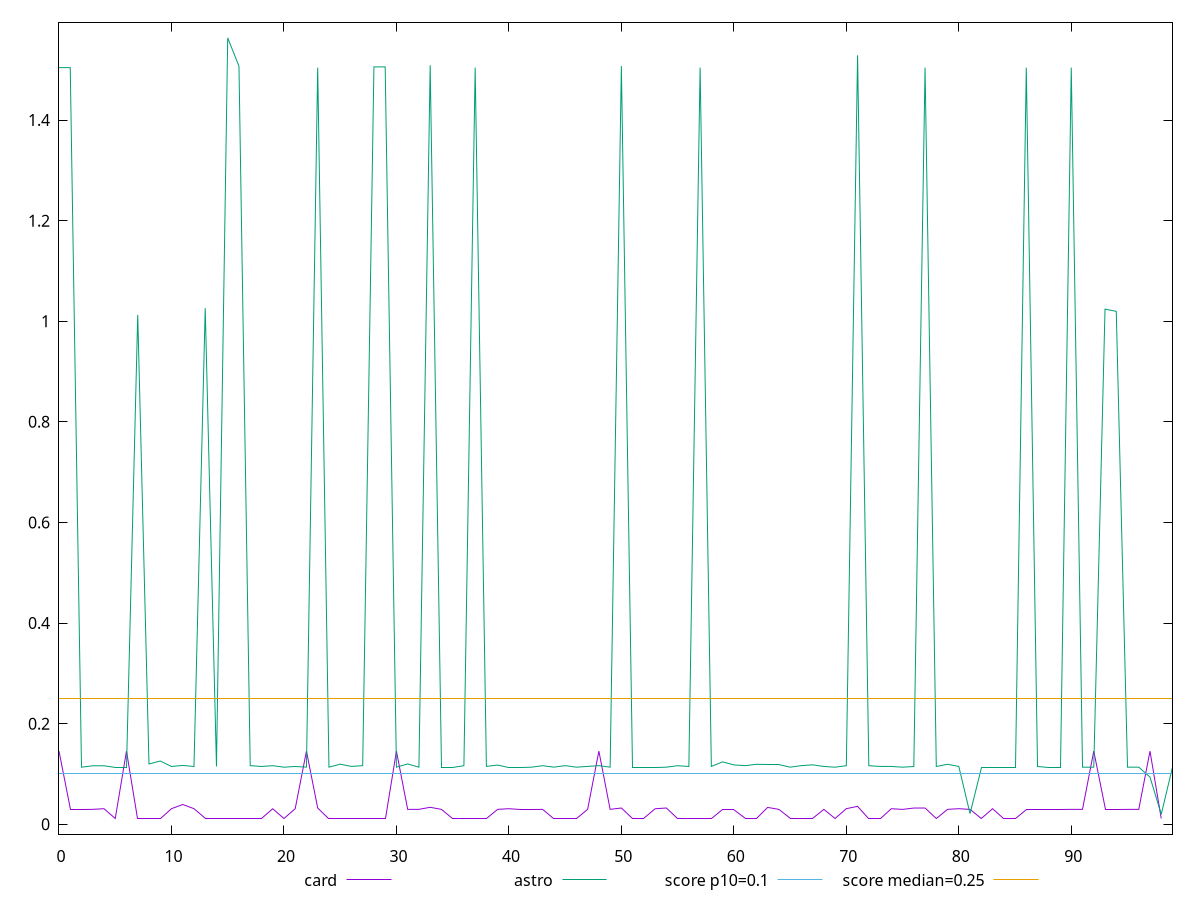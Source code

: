 reset

$card <<EOF
0 0.14525024043189155
1 0.029541317092047797
2 0.029541317092047797
3 0.0295999108420478
4 0.0308596764670478
5 0.011352840529547797
6 0.14530883418189156
7 0.011352840529547797
8 0.011352840529547797
9 0.011352840529547797
10 0.0308596764670478
11 0.039209285842047796
12 0.0309548913107978
13 0.011352840529547797
14 0.011352840529547797
15 0.011352840529547797
16 0.011352840529547797
17 0.011352840529547797
18 0.011352840529547797
19 0.030786434279547796
20 0.011352840529547797
21 0.0308596764670478
22 0.14525024043189155
23 0.032200008498297794
24 0.011352840529547797
25 0.011352840529547797
26 0.011352840529547797
27 0.011352840529547797
28 0.011352840529547797
29 0.011352840529547797
30 0.14525024043189155
31 0.029541317092047797
32 0.0295999108420478
33 0.0336648522482978
34 0.029541317092047797
35 0.011352840529547797
36 0.011352840529547797
37 0.011352840529547797
38 0.011352840529547797
39 0.0295999108420478
40 0.0308596764670478
41 0.0295999108420478
42 0.0295999108420478
43 0.029541317092047797
44 0.011352840529547797
45 0.011352840529547797
46 0.011352840529547797
47 0.029541317092047797
48 0.14530883418189156
49 0.0295999108420478
50 0.0322634850607978
51 0.011352840529547797
52 0.011352840529547797
53 0.030762020217047797
54 0.0322634850607978
55 0.011352840529547797
56 0.011352840529547797
57 0.011352840529547797
58 0.011352840529547797
59 0.0295999108420478
60 0.0295999108420478
61 0.011352840529547797
62 0.011352840529547797
63 0.033435360060797795
64 0.0295999108420478
65 0.011352840529547797
66 0.011352840529547797
67 0.011352840529547797
68 0.029541317092047797
69 0.011352840529547797
70 0.0309548913107978
71 0.035532528029547795
72 0.011352840529547797
73 0.011352840529547797
74 0.0308596764670478
75 0.0295046959982978
76 0.032200008498297794
77 0.0322634850607978
78 0.011352840529547797
79 0.0295999108420478
80 0.0308596764670478
81 0.029541317092047797
82 0.011352840529547797
83 0.0308596764670478
84 0.011352840529547797
85 0.011352840529547797
86 0.0295999108420478
87 0.0295999108420478
88 0.029541317092047797
89 0.029541317092047797
90 0.0295999108420478
91 0.029541317092047797
92 0.14525024043189155
93 0.029541317092047797
94 0.029541317092047797
95 0.0295046959982978
96 0.029541317092047797
97 0.14530883418189156
98 0.011352840529547797
EOF

$astro <<EOF
0 1.5042375946044921
1 1.504274215698242
2 0.11342529296875001
3 0.11616455078125
4 0.11628906250000001
5 0.11348388671875
6 0.11348388671875
7 1.0125903320312502
8 0.11982666015625001
9 0.12570068359375
10 0.11484619140625
11 0.11688232421875001
12 0.11484619140625
13 1.02607666015625
14 0.11484619140625
15 1.5633829116821287
16 1.5072014617919922
17 0.11648437500000001
18 0.11485595703125
19 0.1163525390625
20 0.11342529296875001
21 0.11480712890625
22 0.11348388671875
23 1.5043328094482422
24 0.11348388671875
25 0.1193408203125
26 0.11494140625
27 0.11648437500000001
28 1.505790328979492
29 1.5056951141357422
30 0.11342529296875001
31 0.11982666015625001
32 0.11342529296875001
33 1.5089470672607421
34 0.11348388671875
35 0.11348388671875
36 0.1163525390625
37 1.5043328094482422
38 0.11494140625
39 0.1176708984375
40 0.11348388671875
41 0.11348388671875
42 0.11342529296875001
43 0.1163525390625
44 0.11348388671875
45 0.11648437500000001
46 0.11342529296875001
47 0.11494140625
48 0.11648437500000001
49 0.11348388671875
50 1.5073332977294922
51 0.11348388671875
52 0.11348388671875
53 0.11348388671875
54 0.11342529296875001
55 0.1163525390625
56 0.11484619140625
57 1.5043328094482422
58 0.11484619140625
59 0.1240087890625
60 0.1179443359375
61 0.11648437500000001
62 0.119130859375
63 0.11811279296875
64 0.11811279296875
65 0.11348388671875
66 0.11648437500000001
67 0.11811279296875
68 0.11484619140625
69 0.11342529296875001
70 0.1163525390625
71 1.528790740966797
72 0.1163525390625
73 0.11488037109375
74 0.11484619140625
75 0.11342529296875001
76 0.11474853515625
77 1.504274215698242
78 0.11484619140625
79 0.1192041015625
80 0.11494140625
81 0.02105712890625
82 0.11348388671875
83 0.11348388671875
84 0.11348388671875
85 0.11348388671875
86 1.5043328094482422
87 0.11484619140625
88 0.11348388671875
89 0.11348388671875
90 1.5043328094482422
91 0.11342529296875001
92 0.11348388671875
93 1.0241064453125002
94 1.0197338867187502
95 0.11348388671875
96 0.11342529296875001
97 0.09375
98 0.01973388671875
99 0.113388671875
EOF

set key outside below
set xrange [0:99]
set yrange [-0.01968776089350382:1.5944235131051803]
set trange [-0.01968776089350382:1.5944235131051803]
set terminal svg size 640, 520 enhanced background rgb 'white'
set output "reports/report_00027_2021-02-24T12-40-31.850Z/cumulative-layout-shift/comparison/line/2_vs_3.svg"

plot $card title "card" with line, \
     $astro title "astro" with line, \
     0.1 title "score p10=0.1", \
     0.25 title "score median=0.25"

reset

